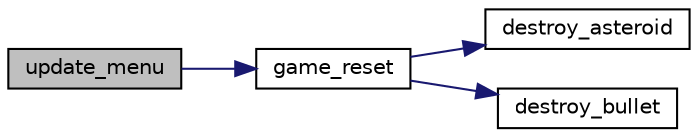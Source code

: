 digraph "update_menu"
{
 // LATEX_PDF_SIZE
  edge [fontname="Helvetica",fontsize="10",labelfontname="Helvetica",labelfontsize="10"];
  node [fontname="Helvetica",fontsize="10",shape=record];
  rankdir="LR";
  Node1 [label="update_menu",height=0.2,width=0.4,color="black", fillcolor="grey75", style="filled", fontcolor="black",tooltip="Updates the state of the menu."];
  Node1 -> Node2 [color="midnightblue",fontsize="10",style="solid",fontname="Helvetica"];
  Node2 [label="game_reset",height=0.2,width=0.4,color="black", fillcolor="white", style="filled",URL="$game_8c.html#a1a5640b92afc268e7635f2b57ad1172a",tooltip="Resets the game attributes, like the score, the spaceship position, etc."];
  Node2 -> Node3 [color="midnightblue",fontsize="10",style="solid",fontname="Helvetica"];
  Node3 [label="destroy_asteroid",height=0.2,width=0.4,color="black", fillcolor="white", style="filled",URL="$asteroid_8c.html#a6be86d5630fa1cf9a2a682a5e351a5b2",tooltip="Destroys the asteroid."];
  Node2 -> Node4 [color="midnightblue",fontsize="10",style="solid",fontname="Helvetica"];
  Node4 [label="destroy_bullet",height=0.2,width=0.4,color="black", fillcolor="white", style="filled",URL="$group__bullet.html#ga45449723feed27f8b5f902bcba3b6465",tooltip="Destroys the bullet."];
}
